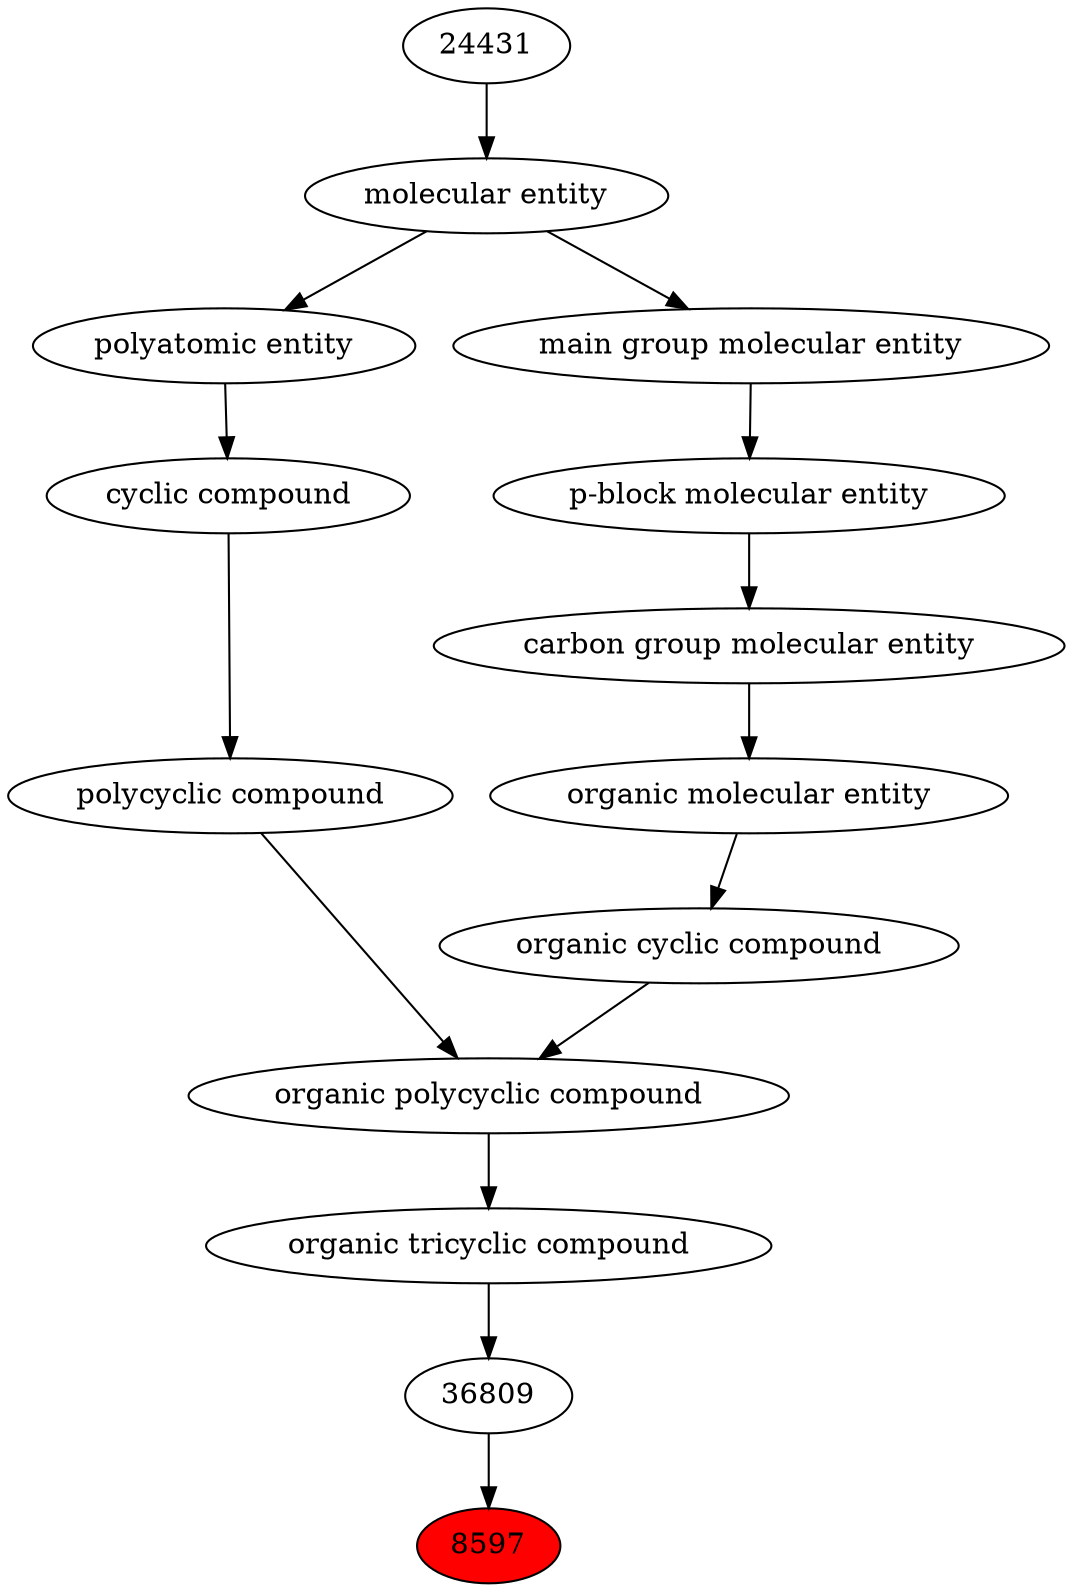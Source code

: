 digraph tree{ 
8597 [label="8597" fillcolor=red style=filled]
36809 -> 8597
36809 [label="36809"]
51959 -> 36809
51959 [label="organic tricyclic compound"]
51958 -> 51959
51958 [label="organic polycyclic compound"]
33832 -> 51958
33635 -> 51958
33832 [label="organic cyclic compound"]
50860 -> 33832
33635 [label="polycyclic compound"]
33595 -> 33635
50860 [label="organic molecular entity"]
33582 -> 50860
33595 [label="cyclic compound"]
36357 -> 33595
33582 [label="carbon group molecular entity"]
33675 -> 33582
36357 [label="polyatomic entity"]
23367 -> 36357
33675 [label="p-block molecular entity"]
33579 -> 33675
23367 [label="molecular entity"]
24431 -> 23367
33579 [label="main group molecular entity"]
23367 -> 33579
24431 [label="24431"]
}